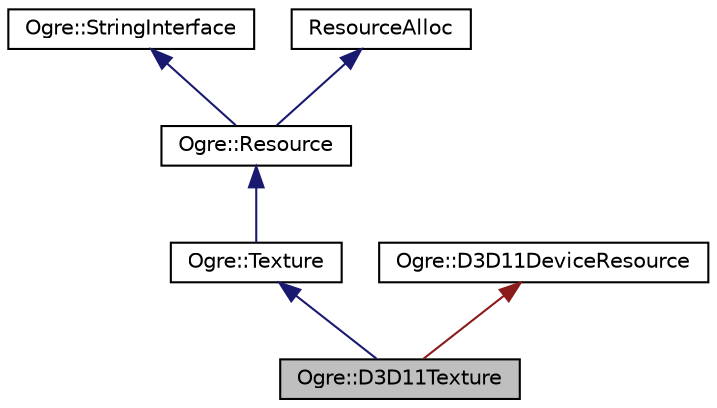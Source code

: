 digraph "Ogre::D3D11Texture"
{
  bgcolor="transparent";
  edge [fontname="Helvetica",fontsize="10",labelfontname="Helvetica",labelfontsize="10"];
  node [fontname="Helvetica",fontsize="10",shape=record];
  Node0 [label="Ogre::D3D11Texture",height=0.2,width=0.4,color="black", fillcolor="grey75", style="filled", fontcolor="black"];
  Node1 -> Node0 [dir="back",color="midnightblue",fontsize="10",style="solid",fontname="Helvetica"];
  Node1 [label="Ogre::Texture",height=0.2,width=0.4,color="black",URL="$class_ogre_1_1_texture.html",tooltip="Abstract class representing a Texture resource. "];
  Node2 -> Node1 [dir="back",color="midnightblue",fontsize="10",style="solid",fontname="Helvetica"];
  Node2 [label="Ogre::Resource",height=0.2,width=0.4,color="black",URL="$class_ogre_1_1_resource.html",tooltip="Abstract class representing a loadable resource. "];
  Node3 -> Node2 [dir="back",color="midnightblue",fontsize="10",style="solid",fontname="Helvetica"];
  Node3 [label="Ogre::StringInterface",height=0.2,width=0.4,color="black",URL="$class_ogre_1_1_string_interface.html",tooltip="Class defining the common interface which classes can use to present a reflection-style, self-defining parameter set to callers. "];
  Node4 -> Node2 [dir="back",color="midnightblue",fontsize="10",style="solid",fontname="Helvetica"];
  Node4 [label="ResourceAlloc",height=0.2,width=0.4,color="black",URL="$class_ogre_1_1_allocated_object.html"];
  Node5 -> Node0 [dir="back",color="firebrick4",fontsize="10",style="solid",fontname="Helvetica"];
  Node5 [label="Ogre::D3D11DeviceResource",height=0.2,width=0.4,color="black",URL="$class_ogre_1_1_d3_d11_device_resource.html",tooltip="Represents a Direct3D rendering resource. "];
}
